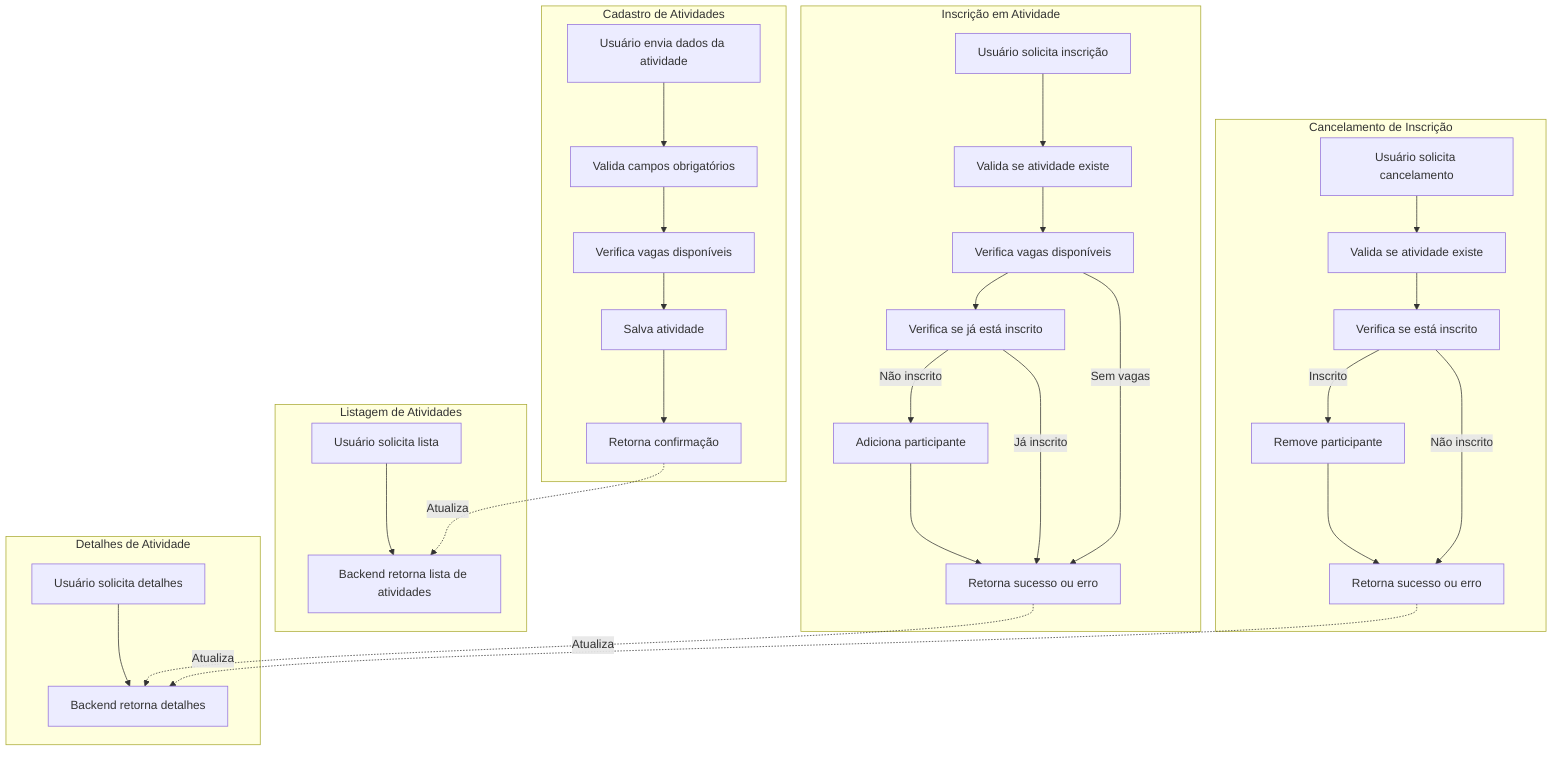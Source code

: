 flowchart TD
  subgraph Cadastro[Cadastro de Atividades]
    CAD1[Usuário envia dados da atividade]
    CAD2[Valida campos obrigatórios]
    CAD3[Verifica vagas disponíveis]
    CAD4[Salva atividade]
    CAD5[Retorna confirmação]
    CAD1 --> CAD2 --> CAD3 --> CAD4 --> CAD5
  end

  subgraph Inscrição[Inscrição em Atividade]
    INS1[Usuário solicita inscrição]
    INS2[Valida se atividade existe]
    INS3[Verifica vagas disponíveis]
    INS4[Verifica se já está inscrito]
    INS5[Adiciona participante]
    INS6[Retorna sucesso ou erro]
    INS1 --> INS2 --> INS3 --> INS4
    INS4 -- "Não inscrito" --> INS5 --> INS6
    INS4 -- "Já inscrito" --> INS6
    INS3 -- "Sem vagas" --> INS6
  end

  subgraph Cancelamento[Cancelamento de Inscrição]
    CAN1[Usuário solicita cancelamento]
    CAN2[Valida se atividade existe]
    CAN3[Verifica se está inscrito]
    CAN4[Remove participante]
    CAN5[Retorna sucesso ou erro]
    CAN1 --> CAN2 --> CAN3
    CAN3 -- "Inscrito" --> CAN4 --> CAN5
    CAN3 -- "Não inscrito" --> CAN5
  end

  subgraph Listagem[Listagem de Atividades]
    LIST1[Usuário solicita lista]
    LIST2[Backend retorna lista de atividades]
    LIST1 --> LIST2
  end

  subgraph Detalhes[Detalhes de Atividade]
    DET1[Usuário solicita detalhes]
    DET2[Backend retorna detalhes]
    DET1 --> DET2
  end

  %% Relações entre endpoints
  CAD5 -. Atualiza .-> LIST2
  INS6 -. Atualiza .-> DET2
  CAN5 -. Atualiza .-> DET2